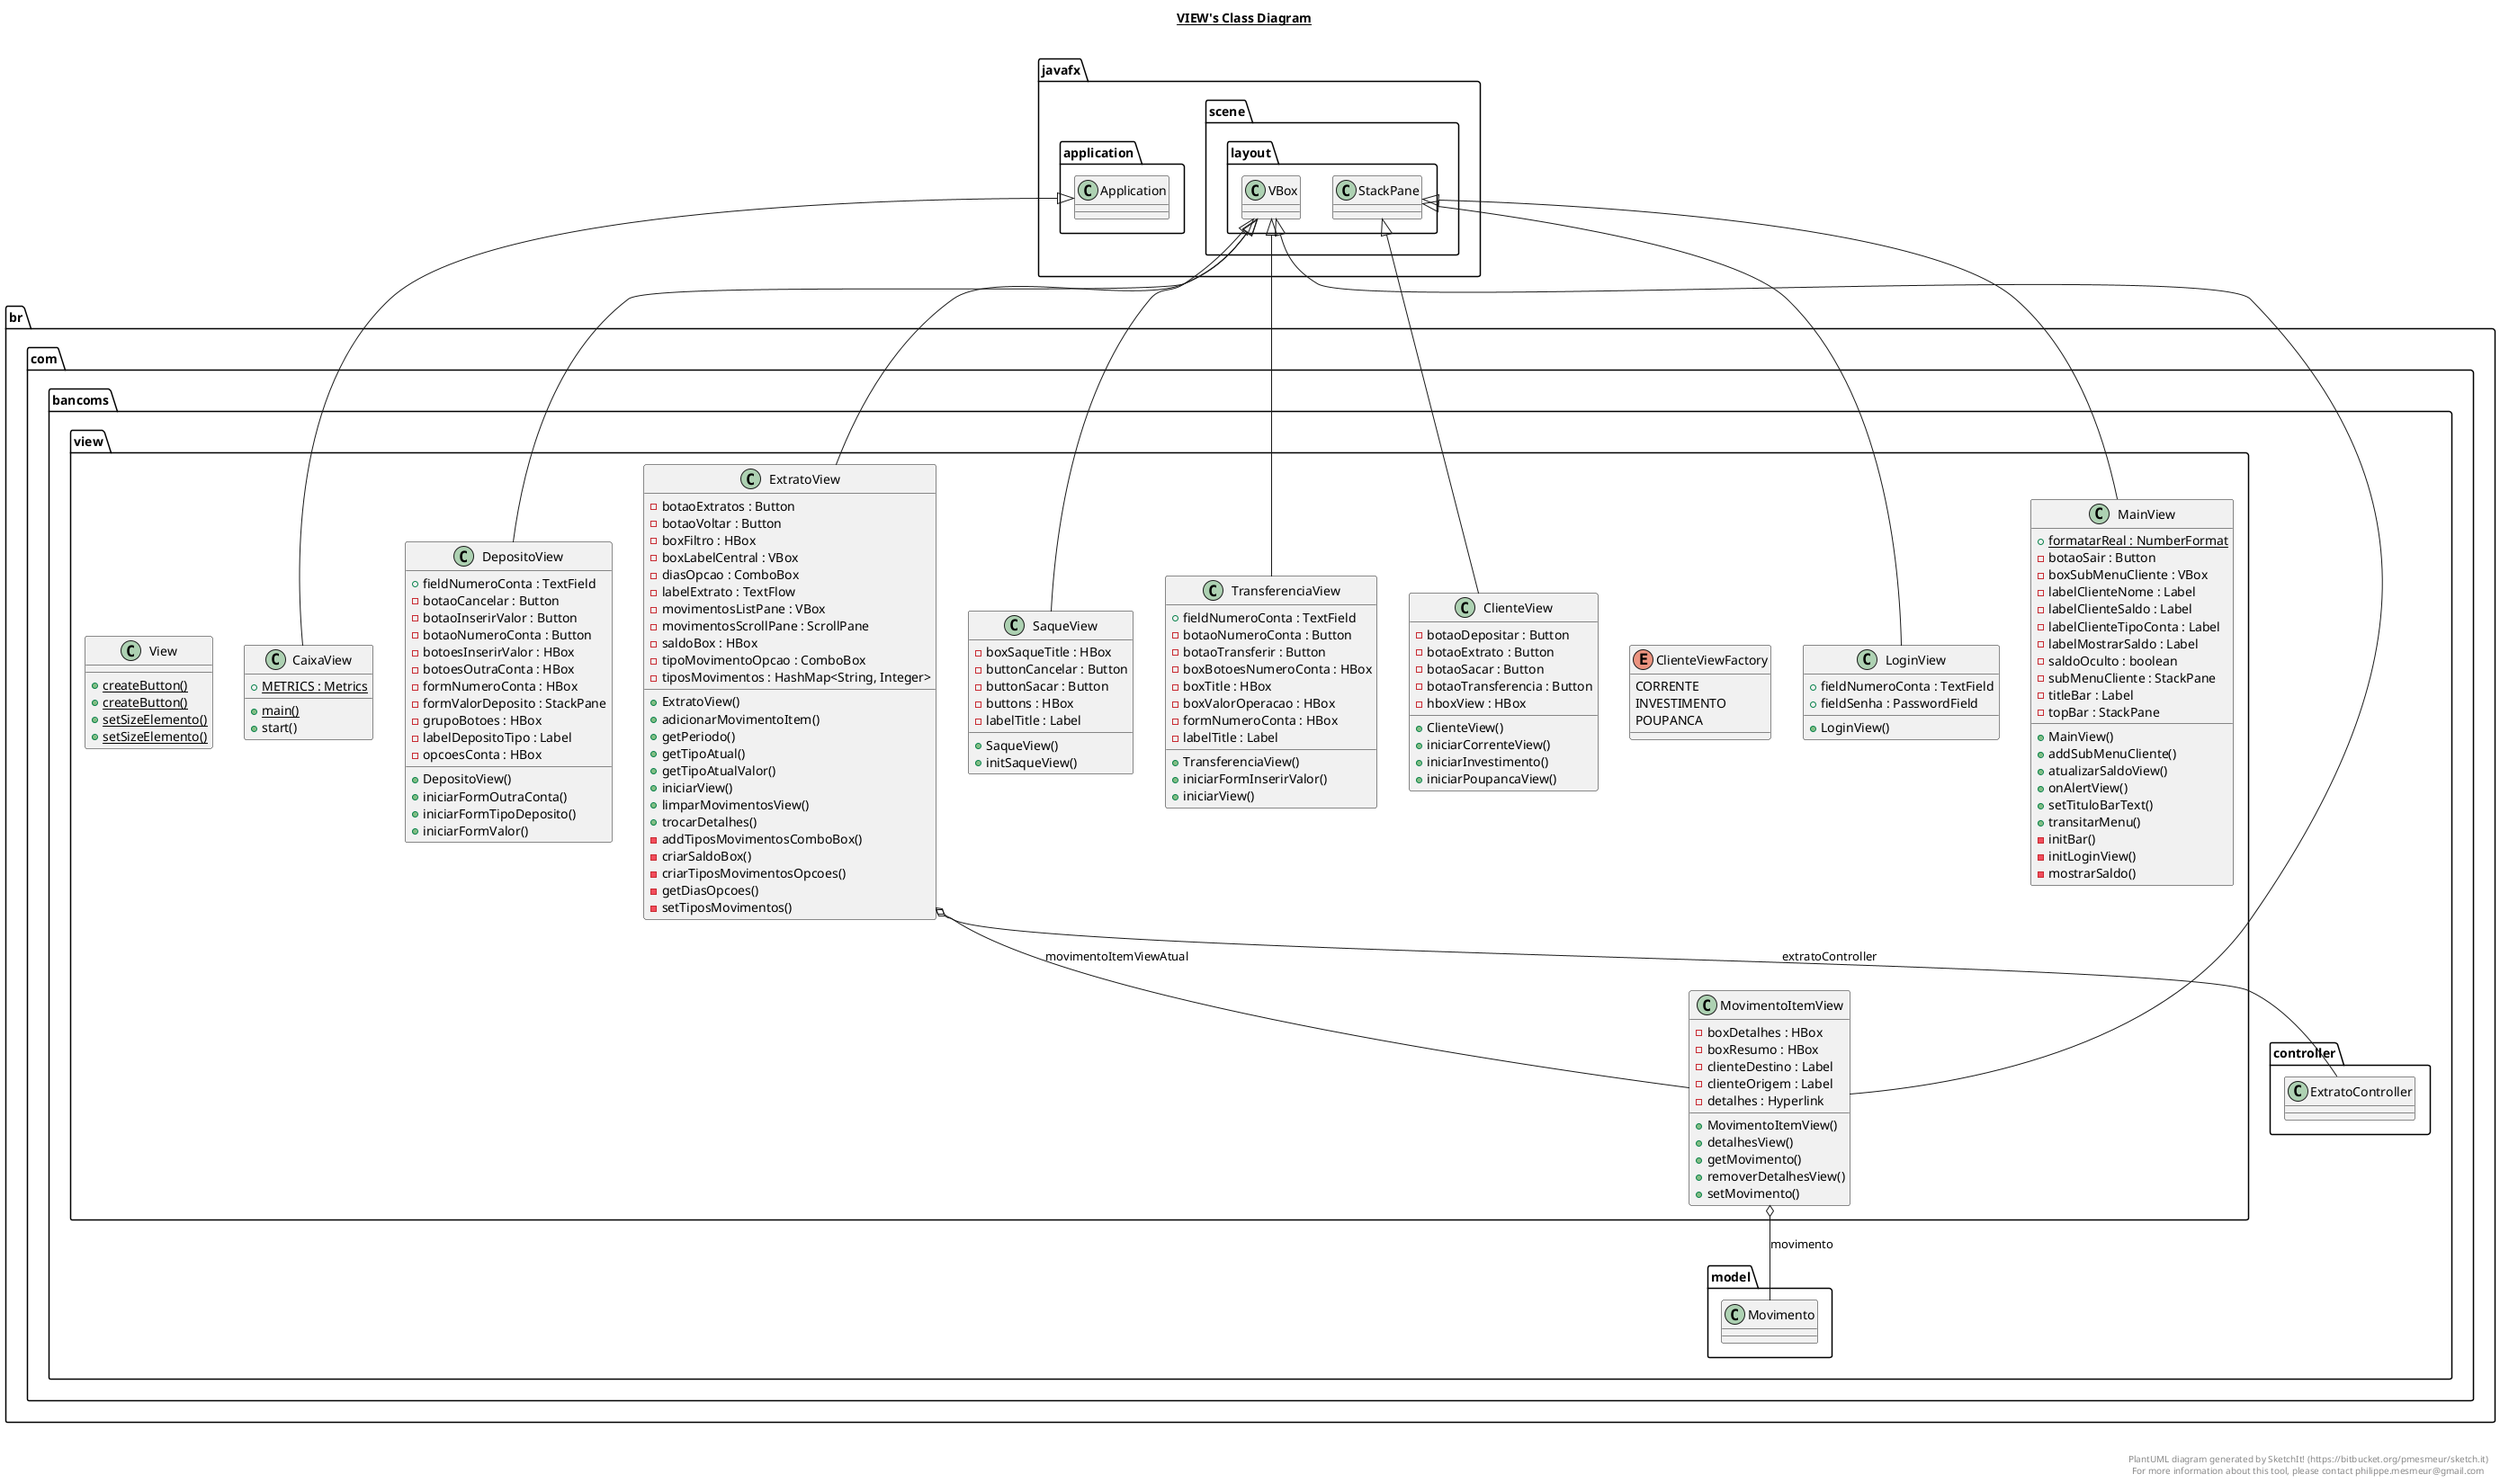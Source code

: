 @startuml

title __VIEW's Class Diagram__\n

  namespace br.com.bancoms.view {
    class br.com.bancoms.view.CaixaView {
        {static} + METRICS : Metrics
        {static} + main()
        + start()
    }
  }
  

  namespace br.com.bancoms.view {
    class br.com.bancoms.view.ClienteView {
        - botaoDepositar : Button
        - botaoExtrato : Button
        - botaoSacar : Button
        - botaoTransferencia : Button
        - hboxView : HBox
        + ClienteView()
        + iniciarCorrenteView()
        + iniciarInvestimento()
        + iniciarPoupancaView()
    }
  }
  

  namespace br.com.bancoms.view {
    enum ClienteViewFactory {
      CORRENTE
      INVESTIMENTO
      POUPANCA
    }
  }
  

  namespace br.com.bancoms.view {
    class br.com.bancoms.view.DepositoView {
        + fieldNumeroConta : TextField
        - botaoCancelar : Button
        - botaoInserirValor : Button
        - botaoNumeroConta : Button
        - botoesInserirValor : HBox
        - botoesOutraConta : HBox
        - formNumeroConta : HBox
        - formValorDeposito : StackPane
        - grupoBotoes : HBox
        - labelDepositoTipo : Label
        - opcoesConta : HBox
        + DepositoView()
        + iniciarFormOutraConta()
        + iniciarFormTipoDeposito()
        + iniciarFormValor()
    }
  }
  

  namespace br.com.bancoms.view {
    class br.com.bancoms.view.ExtratoView {
        - botaoExtratos : Button
        - botaoVoltar : Button
        - boxFiltro : HBox
        - boxLabelCentral : VBox
        - diasOpcao : ComboBox
        - labelExtrato : TextFlow
        - movimentosListPane : VBox
        - movimentosScrollPane : ScrollPane
        - saldoBox : HBox
        - tipoMovimentoOpcao : ComboBox
        - tiposMovimentos : HashMap<String, Integer>
        + ExtratoView()
        + adicionarMovimentoItem()
        + getPeriodo()
        + getTipoAtual()
        + getTipoAtualValor()
        + iniciarView()
        + limparMovimentosView()
        + trocarDetalhes()
        - addTiposMovimentosComboBox()
        - criarSaldoBox()
        - criarTiposMovimentosOpcoes()
        - getDiasOpcoes()
        - setTiposMovimentos()
    }
  }
  

  namespace br.com.bancoms.view {
    class br.com.bancoms.view.LoginView {
        + fieldNumeroConta : TextField
        + fieldSenha : PasswordField
        + LoginView()
    }
  }
  

  namespace br.com.bancoms.view {
    class br.com.bancoms.view.MainView {
        {static} + formatarReal : NumberFormat
        - botaoSair : Button
        - boxSubMenuCliente : VBox
        - labelClienteNome : Label
        - labelClienteSaldo : Label
        - labelClienteTipoConta : Label
        - labelMostrarSaldo : Label
        - saldoOculto : boolean
        - subMenuCliente : StackPane
        - titleBar : Label
        - topBar : StackPane
        + MainView()
        + addSubMenuCliente()
        + atualizarSaldoView()
        + onAlertView()
        + setTituloBarText()
        + transitarMenu()
        - initBar()
        - initLoginView()
        - mostrarSaldo()
    }
  }
  

  namespace br.com.bancoms.view {
    class br.com.bancoms.view.MovimentoItemView {
        - boxDetalhes : HBox
        - boxResumo : HBox
        - clienteDestino : Label
        - clienteOrigem : Label
        - detalhes : Hyperlink
        + MovimentoItemView()
        + detalhesView()
        + getMovimento()
        + removerDetalhesView()
        + setMovimento()
    }
  }
  

  namespace br.com.bancoms.view {
    class br.com.bancoms.view.SaqueView {
        - boxSaqueTitle : HBox
        - buttonCancelar : Button
        - buttonSacar : Button
        - buttons : HBox
        - labelTitle : Label
        + SaqueView()
        + initSaqueView()
    }
  }
  

  namespace br.com.bancoms.view {
    class br.com.bancoms.view.TransferenciaView {
        + fieldNumeroConta : TextField
        - botaoNumeroConta : Button
        - botaoTransferir : Button
        - boxBotoesNumeroConta : HBox
        - boxTitle : HBox
        - boxValorOperacao : HBox
        - formNumeroConta : HBox
        - labelTitle : Label
        + TransferenciaView()
        + iniciarFormInserirValor()
        + iniciarView()
    }
  }
  

  namespace br.com.bancoms.view {
    class br.com.bancoms.view.View {
        {static} + createButton()
        {static} + createButton()
        {static} + setSizeElemento()
        {static} + setSizeElemento()
    }
  }
  

  br.com.bancoms.view.CaixaView -up-|> javafx.application.Application
  br.com.bancoms.view.ClienteView -up-|> javafx.scene.layout.StackPane
  br.com.bancoms.view.DepositoView -up-|> javafx.scene.layout.VBox
  br.com.bancoms.view.ExtratoView -up-|> javafx.scene.layout.VBox
  br.com.bancoms.view.ExtratoView o-- br.com.bancoms.controller.ExtratoController : extratoController
  br.com.bancoms.view.ExtratoView o-- br.com.bancoms.view.MovimentoItemView : movimentoItemViewAtual
  br.com.bancoms.view.LoginView -up-|> javafx.scene.layout.StackPane
  br.com.bancoms.view.MainView -up-|> javafx.scene.layout.StackPane
  br.com.bancoms.view.MovimentoItemView -up-|> javafx.scene.layout.VBox
  br.com.bancoms.view.MovimentoItemView o-- br.com.bancoms.model.Movimento : movimento
  br.com.bancoms.view.SaqueView -up-|> javafx.scene.layout.VBox
  br.com.bancoms.view.TransferenciaView -up-|> javafx.scene.layout.VBox


right footer


PlantUML diagram generated by SketchIt! (https://bitbucket.org/pmesmeur/sketch.it)
For more information about this tool, please contact philippe.mesmeur@gmail.com
endfooter

@enduml
